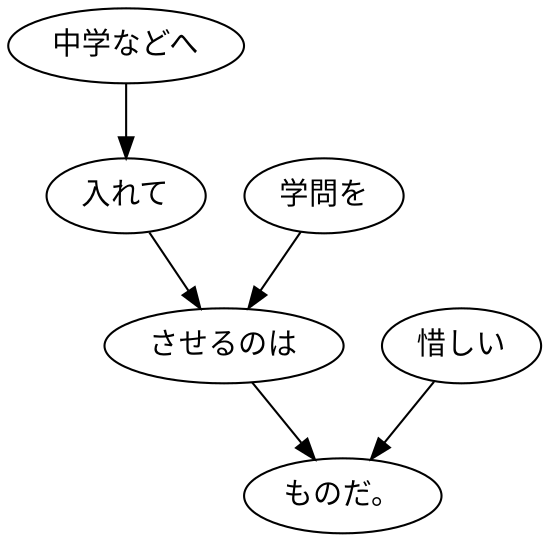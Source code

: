 digraph graph5130 {
	node0 [label="中学などへ"];
	node1 [label="入れて"];
	node2 [label="学問を"];
	node3 [label="させるのは"];
	node4 [label="惜しい"];
	node5 [label="ものだ。"];
	node0 -> node1;
	node1 -> node3;
	node2 -> node3;
	node3 -> node5;
	node4 -> node5;
}
